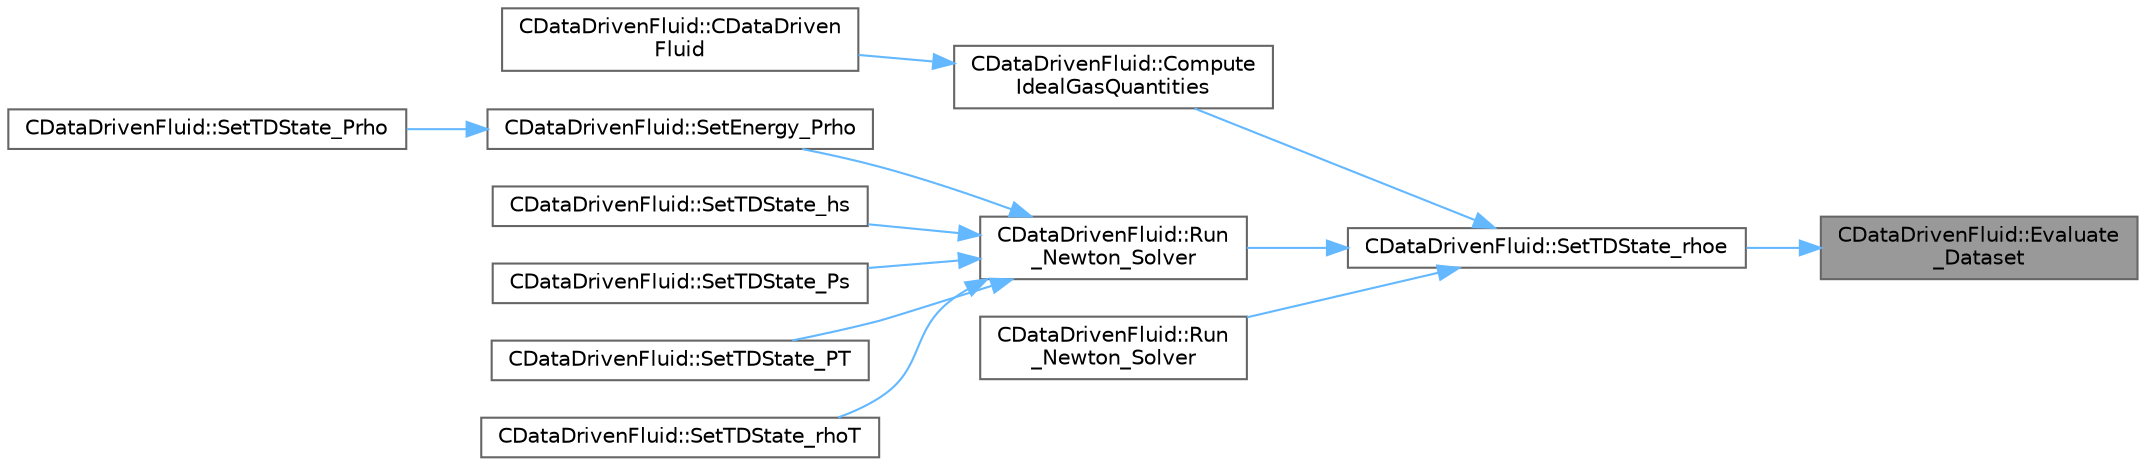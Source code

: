 digraph "CDataDrivenFluid::Evaluate_Dataset"
{
 // LATEX_PDF_SIZE
  bgcolor="transparent";
  edge [fontname=Helvetica,fontsize=10,labelfontname=Helvetica,labelfontsize=10];
  node [fontname=Helvetica,fontsize=10,shape=box,height=0.2,width=0.4];
  rankdir="RL";
  Node1 [id="Node000001",label="CDataDrivenFluid::Evaluate\l_Dataset",height=0.2,width=0.4,color="gray40", fillcolor="grey60", style="filled", fontcolor="black",tooltip="Evaluate the data set."];
  Node1 -> Node2 [id="edge1_Node000001_Node000002",dir="back",color="steelblue1",style="solid",tooltip=" "];
  Node2 [id="Node000002",label="CDataDrivenFluid::SetTDState_rhoe",height=0.2,width=0.4,color="grey40", fillcolor="white", style="filled",URL="$classCDataDrivenFluid.html#a7e0c0046975918b94a056553fbea645c",tooltip="Set the Dimensionless State using Density and Internal Energy."];
  Node2 -> Node3 [id="edge2_Node000002_Node000003",dir="back",color="steelblue1",style="solid",tooltip=" "];
  Node3 [id="Node000003",label="CDataDrivenFluid::Compute\lIdealGasQuantities",height=0.2,width=0.4,color="grey40", fillcolor="white", style="filled",URL="$classCDataDrivenFluid.html#a9dc486b3550f65a243ad8e5c39ae7791",tooltip=" "];
  Node3 -> Node4 [id="edge3_Node000003_Node000004",dir="back",color="steelblue1",style="solid",tooltip=" "];
  Node4 [id="Node000004",label="CDataDrivenFluid::CDataDriven\lFluid",height=0.2,width=0.4,color="grey40", fillcolor="white", style="filled",URL="$classCDataDrivenFluid.html#ad7ecdddc41ba7e0b95da2459ca77b2c7",tooltip="Constructor of the class."];
  Node2 -> Node5 [id="edge4_Node000002_Node000005",dir="back",color="steelblue1",style="solid",tooltip=" "];
  Node5 [id="Node000005",label="CDataDrivenFluid::Run\l_Newton_Solver",height=0.2,width=0.4,color="grey40", fillcolor="white", style="filled",URL="$classCDataDrivenFluid.html#aba0e627e0794ffcbc96245b2a23818f0",tooltip="2D Newton solver for computing the density and energy corresponding to Y1_target and Y2_target."];
  Node5 -> Node6 [id="edge5_Node000005_Node000006",dir="back",color="steelblue1",style="solid",tooltip=" "];
  Node6 [id="Node000006",label="CDataDrivenFluid::SetEnergy_Prho",height=0.2,width=0.4,color="grey40", fillcolor="white", style="filled",URL="$classCDataDrivenFluid.html#ae433451435242846c821ccf37d552131",tooltip="Set the Dimensionless Internal Energy using Pressure and Density."];
  Node6 -> Node7 [id="edge6_Node000006_Node000007",dir="back",color="steelblue1",style="solid",tooltip=" "];
  Node7 [id="Node000007",label="CDataDrivenFluid::SetTDState_Prho",height=0.2,width=0.4,color="grey40", fillcolor="white", style="filled",URL="$classCDataDrivenFluid.html#ab5723719b236f3d3d36ba0006146962d",tooltip="Set the Dimensionless State using Pressure and Density."];
  Node5 -> Node8 [id="edge7_Node000005_Node000008",dir="back",color="steelblue1",style="solid",tooltip=" "];
  Node8 [id="Node000008",label="CDataDrivenFluid::SetTDState_hs",height=0.2,width=0.4,color="grey40", fillcolor="white", style="filled",URL="$classCDataDrivenFluid.html#a00f9dcc30937df9e6fa6d90ad8d4628f",tooltip="Set the Dimensionless State using Enthalpy and Entropy."];
  Node5 -> Node9 [id="edge8_Node000005_Node000009",dir="back",color="steelblue1",style="solid",tooltip=" "];
  Node9 [id="Node000009",label="CDataDrivenFluid::SetTDState_Ps",height=0.2,width=0.4,color="grey40", fillcolor="white", style="filled",URL="$classCDataDrivenFluid.html#a686672a89d31e948661428b6c8f8c71e",tooltip="Set the Dimensionless State using Pressure and Entropy."];
  Node5 -> Node10 [id="edge9_Node000005_Node000010",dir="back",color="steelblue1",style="solid",tooltip=" "];
  Node10 [id="Node000010",label="CDataDrivenFluid::SetTDState_PT",height=0.2,width=0.4,color="grey40", fillcolor="white", style="filled",URL="$classCDataDrivenFluid.html#ad49f259c4243534547dc65be7d4e8b95",tooltip="Set the Dimensionless State using Pressure and Temperature."];
  Node5 -> Node11 [id="edge10_Node000005_Node000011",dir="back",color="steelblue1",style="solid",tooltip=" "];
  Node11 [id="Node000011",label="CDataDrivenFluid::SetTDState_rhoT",height=0.2,width=0.4,color="grey40", fillcolor="white", style="filled",URL="$classCDataDrivenFluid.html#a72715d3dd219b8867e24d2065732b4cc",tooltip="Set the Dimensionless Internal Energy using Pressure and Density."];
  Node2 -> Node12 [id="edge11_Node000002_Node000012",dir="back",color="steelblue1",style="solid",tooltip=" "];
  Node12 [id="Node000012",label="CDataDrivenFluid::Run\l_Newton_Solver",height=0.2,width=0.4,color="grey40", fillcolor="white", style="filled",URL="$classCDataDrivenFluid.html#a32ae8619d25dc1bd4dfdb15ea08e1147",tooltip="1D Newton solver for computing the density or energy corresponding to Y_target."];
}
